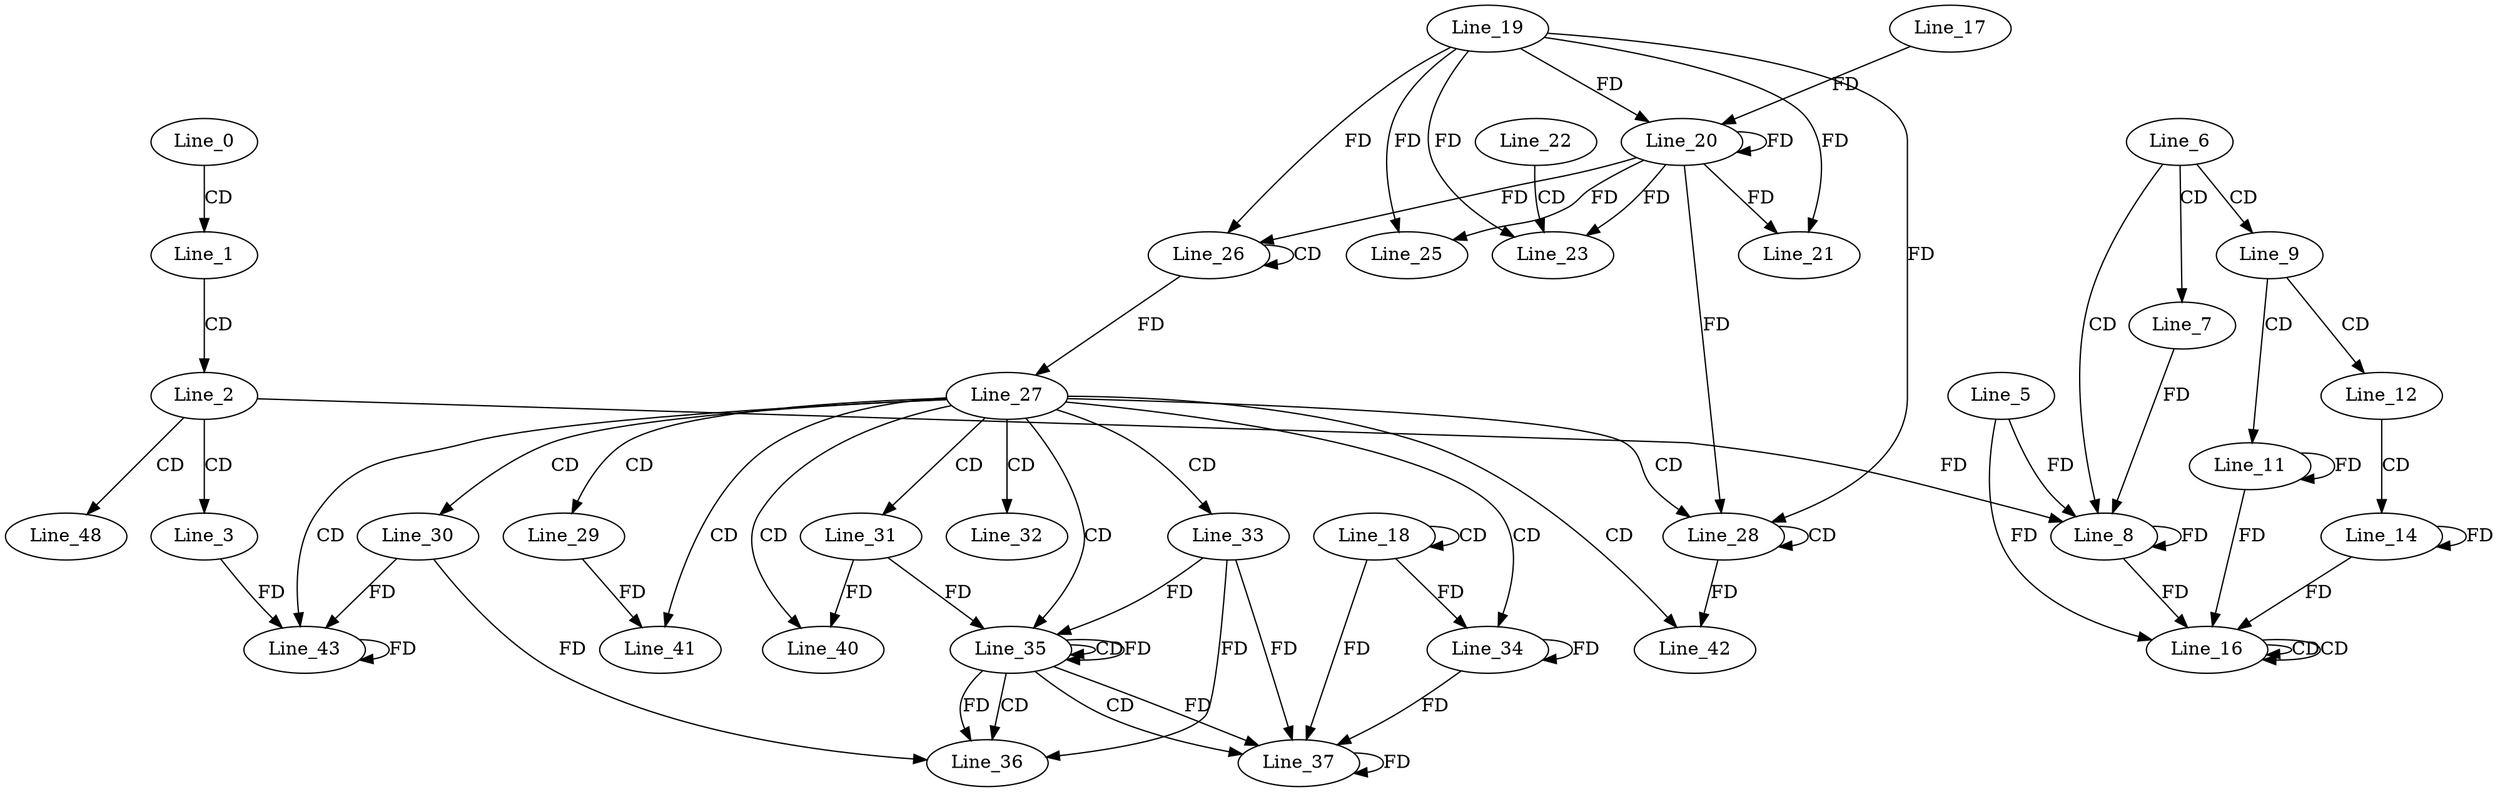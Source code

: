 digraph G {
  Line_0;
  Line_1;
  Line_2;
  Line_3;
  Line_6;
  Line_7;
  Line_8;
  Line_5;
  Line_8;
  Line_9;
  Line_11;
  Line_11;
  Line_12;
  Line_14;
  Line_14;
  Line_16;
  Line_16;
  Line_16;
  Line_18;
  Line_18;
  Line_19;
  Line_20;
  Line_20;
  Line_17;
  Line_21;
  Line_22;
  Line_23;
  Line_25;
  Line_26;
  Line_26;
  Line_27;
  Line_27;
  Line_27;
  Line_28;
  Line_28;
  Line_29;
  Line_30;
  Line_31;
  Line_32;
  Line_33;
  Line_34;
  Line_35;
  Line_35;
  Line_35;
  Line_36;
  Line_37;
  Line_40;
  Line_41;
  Line_42;
  Line_43;
  Line_43;
  Line_48;
  Line_0 -> Line_1 [ label="CD" ];
  Line_1 -> Line_2 [ label="CD" ];
  Line_2 -> Line_3 [ label="CD" ];
  Line_6 -> Line_7 [ label="CD" ];
  Line_6 -> Line_8 [ label="CD" ];
  Line_5 -> Line_8 [ label="FD" ];
  Line_8 -> Line_8 [ label="FD" ];
  Line_7 -> Line_8 [ label="FD" ];
  Line_2 -> Line_8 [ label="FD" ];
  Line_6 -> Line_9 [ label="CD" ];
  Line_9 -> Line_11 [ label="CD" ];
  Line_11 -> Line_11 [ label="FD" ];
  Line_9 -> Line_12 [ label="CD" ];
  Line_12 -> Line_14 [ label="CD" ];
  Line_14 -> Line_14 [ label="FD" ];
  Line_16 -> Line_16 [ label="CD" ];
  Line_16 -> Line_16 [ label="CD" ];
  Line_5 -> Line_16 [ label="FD" ];
  Line_8 -> Line_16 [ label="FD" ];
  Line_11 -> Line_16 [ label="FD" ];
  Line_14 -> Line_16 [ label="FD" ];
  Line_18 -> Line_18 [ label="CD" ];
  Line_19 -> Line_20 [ label="FD" ];
  Line_20 -> Line_20 [ label="FD" ];
  Line_17 -> Line_20 [ label="FD" ];
  Line_19 -> Line_21 [ label="FD" ];
  Line_20 -> Line_21 [ label="FD" ];
  Line_22 -> Line_23 [ label="CD" ];
  Line_19 -> Line_23 [ label="FD" ];
  Line_20 -> Line_23 [ label="FD" ];
  Line_19 -> Line_25 [ label="FD" ];
  Line_20 -> Line_25 [ label="FD" ];
  Line_26 -> Line_26 [ label="CD" ];
  Line_19 -> Line_26 [ label="FD" ];
  Line_20 -> Line_26 [ label="FD" ];
  Line_26 -> Line_27 [ label="FD" ];
  Line_27 -> Line_28 [ label="CD" ];
  Line_28 -> Line_28 [ label="CD" ];
  Line_19 -> Line_28 [ label="FD" ];
  Line_20 -> Line_28 [ label="FD" ];
  Line_27 -> Line_29 [ label="CD" ];
  Line_27 -> Line_30 [ label="CD" ];
  Line_27 -> Line_31 [ label="CD" ];
  Line_27 -> Line_32 [ label="CD" ];
  Line_27 -> Line_33 [ label="CD" ];
  Line_27 -> Line_34 [ label="CD" ];
  Line_18 -> Line_34 [ label="FD" ];
  Line_34 -> Line_34 [ label="FD" ];
  Line_27 -> Line_35 [ label="CD" ];
  Line_35 -> Line_35 [ label="CD" ];
  Line_35 -> Line_35 [ label="FD" ];
  Line_33 -> Line_35 [ label="FD" ];
  Line_31 -> Line_35 [ label="FD" ];
  Line_35 -> Line_36 [ label="CD" ];
  Line_30 -> Line_36 [ label="FD" ];
  Line_35 -> Line_36 [ label="FD" ];
  Line_33 -> Line_36 [ label="FD" ];
  Line_35 -> Line_37 [ label="CD" ];
  Line_37 -> Line_37 [ label="FD" ];
  Line_18 -> Line_37 [ label="FD" ];
  Line_34 -> Line_37 [ label="FD" ];
  Line_35 -> Line_37 [ label="FD" ];
  Line_33 -> Line_37 [ label="FD" ];
  Line_27 -> Line_40 [ label="CD" ];
  Line_31 -> Line_40 [ label="FD" ];
  Line_27 -> Line_41 [ label="CD" ];
  Line_29 -> Line_41 [ label="FD" ];
  Line_27 -> Line_42 [ label="CD" ];
  Line_28 -> Line_42 [ label="FD" ];
  Line_27 -> Line_43 [ label="CD" ];
  Line_3 -> Line_43 [ label="FD" ];
  Line_43 -> Line_43 [ label="FD" ];
  Line_30 -> Line_43 [ label="FD" ];
  Line_2 -> Line_48 [ label="CD" ];
}

